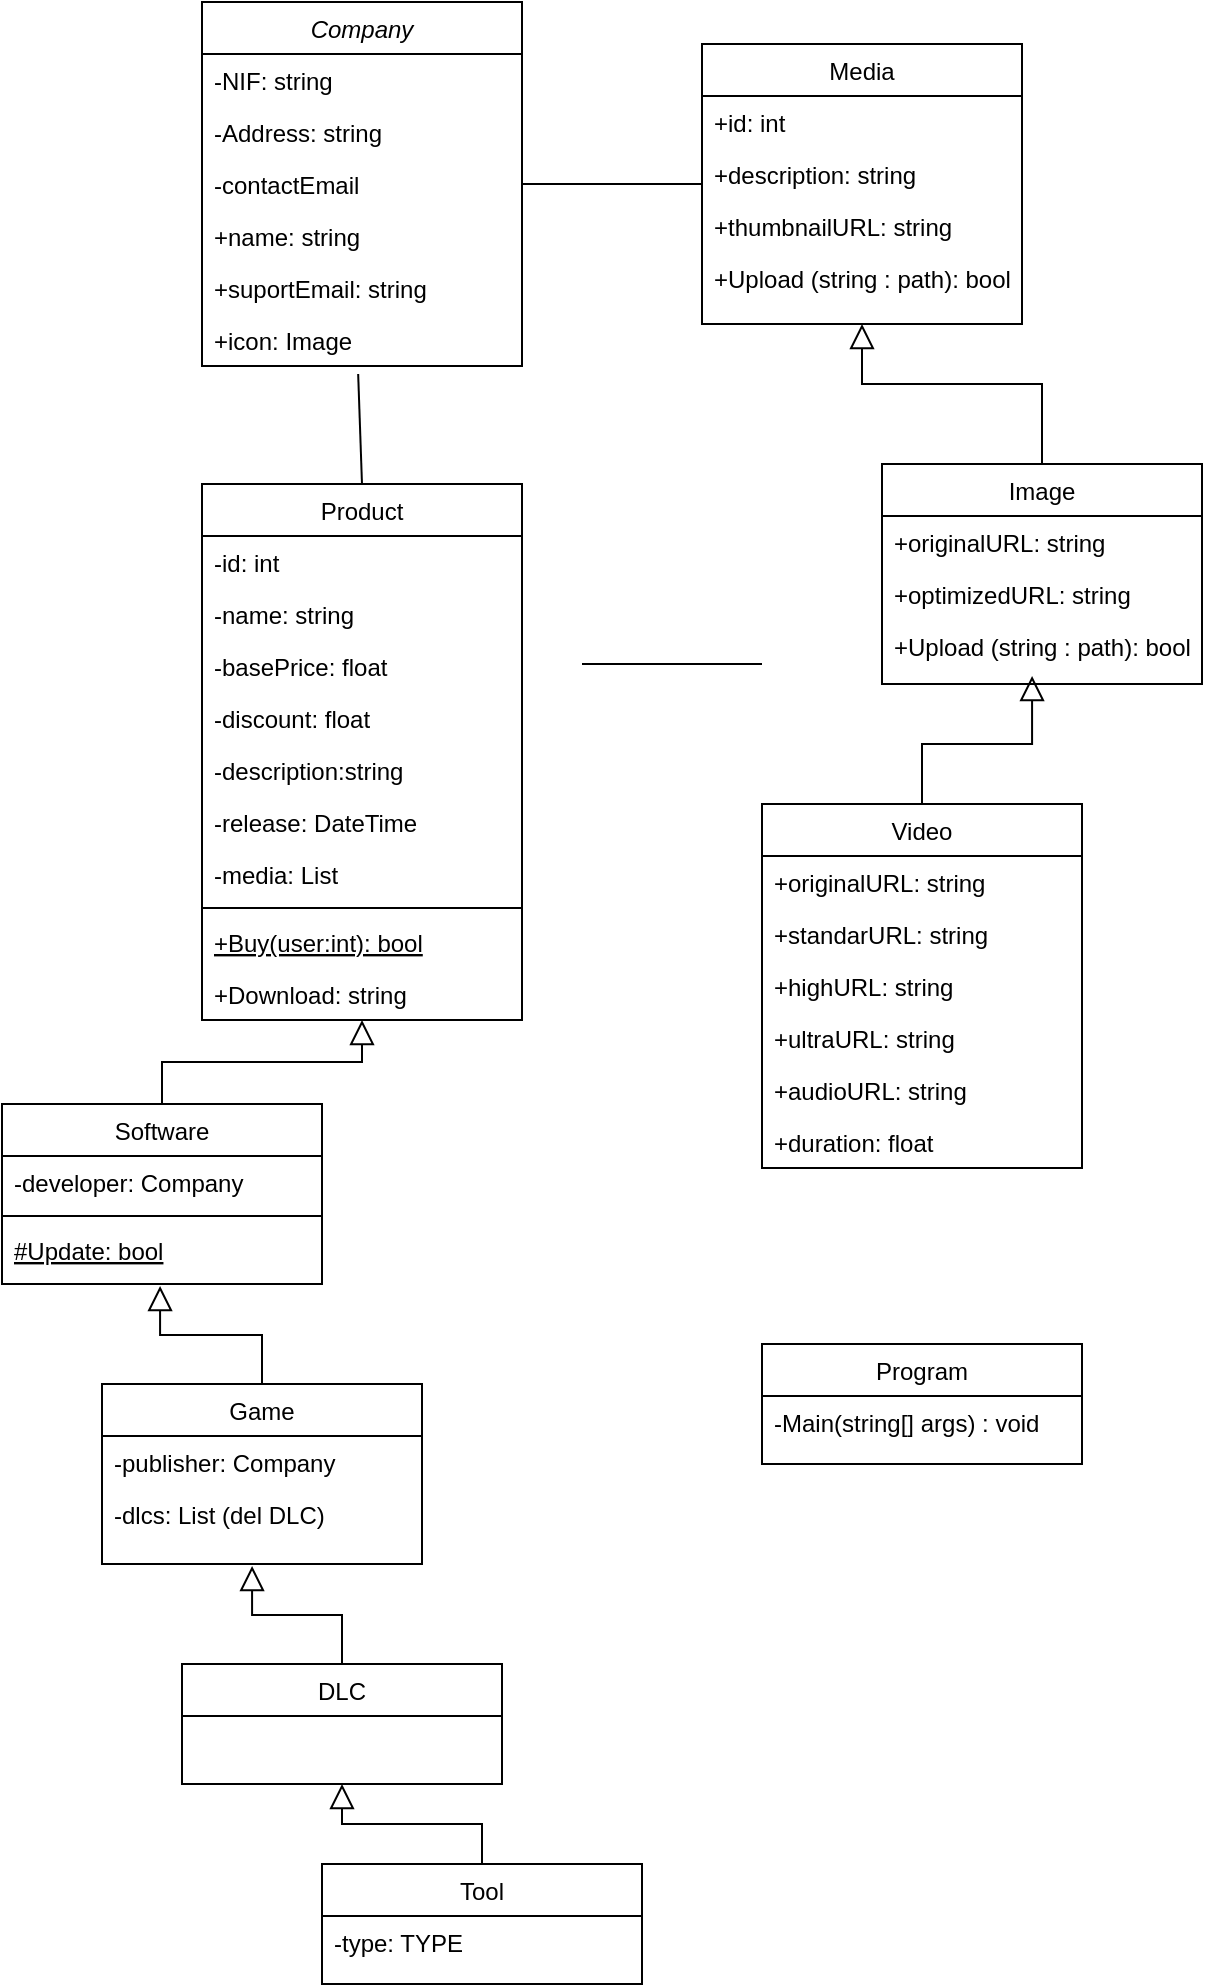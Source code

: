 <mxfile version="21.1.8" type="github">
  <diagram id="C5RBs43oDa-KdzZeNtuy" name="Page-1">
    <mxGraphModel dx="474" dy="795" grid="1" gridSize="10" guides="1" tooltips="1" connect="1" arrows="1" fold="1" page="1" pageScale="1" pageWidth="827" pageHeight="1169" background="none" math="0" shadow="0">
      <root>
        <mxCell id="WIyWlLk6GJQsqaUBKTNV-0" />
        <mxCell id="WIyWlLk6GJQsqaUBKTNV-1" parent="WIyWlLk6GJQsqaUBKTNV-0" />
        <mxCell id="zkfFHV4jXpPFQw0GAbJ--0" value="Company&#xa;" style="swimlane;fontStyle=2;align=center;verticalAlign=top;childLayout=stackLayout;horizontal=1;startSize=26;horizontalStack=0;resizeParent=1;resizeLast=0;collapsible=1;marginBottom=0;rounded=0;shadow=0;strokeWidth=1;" parent="WIyWlLk6GJQsqaUBKTNV-1" vertex="1">
          <mxGeometry x="200" y="19" width="160" height="182" as="geometry">
            <mxRectangle x="230" y="140" width="160" height="26" as="alternateBounds" />
          </mxGeometry>
        </mxCell>
        <mxCell id="zkfFHV4jXpPFQw0GAbJ--1" value="-NIF: string" style="text;align=left;verticalAlign=top;spacingLeft=4;spacingRight=4;overflow=hidden;rotatable=0;points=[[0,0.5],[1,0.5]];portConstraint=eastwest;" parent="zkfFHV4jXpPFQw0GAbJ--0" vertex="1">
          <mxGeometry y="26" width="160" height="26" as="geometry" />
        </mxCell>
        <mxCell id="zkfFHV4jXpPFQw0GAbJ--2" value="-Address: string" style="text;align=left;verticalAlign=top;spacingLeft=4;spacingRight=4;overflow=hidden;rotatable=0;points=[[0,0.5],[1,0.5]];portConstraint=eastwest;rounded=0;shadow=0;html=0;" parent="zkfFHV4jXpPFQw0GAbJ--0" vertex="1">
          <mxGeometry y="52" width="160" height="26" as="geometry" />
        </mxCell>
        <mxCell id="zkfFHV4jXpPFQw0GAbJ--3" value="-contactEmail" style="text;align=left;verticalAlign=top;spacingLeft=4;spacingRight=4;overflow=hidden;rotatable=0;points=[[0,0.5],[1,0.5]];portConstraint=eastwest;rounded=0;shadow=0;html=0;" parent="zkfFHV4jXpPFQw0GAbJ--0" vertex="1">
          <mxGeometry y="78" width="160" height="26" as="geometry" />
        </mxCell>
        <mxCell id="WsR7ZNrrbno6VgP_Iiki-0" value="+name: string" style="text;align=left;verticalAlign=top;spacingLeft=4;spacingRight=4;overflow=hidden;rotatable=0;points=[[0,0.5],[1,0.5]];portConstraint=eastwest;rounded=0;shadow=0;html=0;" parent="zkfFHV4jXpPFQw0GAbJ--0" vertex="1">
          <mxGeometry y="104" width="160" height="26" as="geometry" />
        </mxCell>
        <mxCell id="WsR7ZNrrbno6VgP_Iiki-3" value="+suportEmail: string" style="text;align=left;verticalAlign=top;spacingLeft=4;spacingRight=4;overflow=hidden;rotatable=0;points=[[0,0.5],[1,0.5]];portConstraint=eastwest;rounded=0;shadow=0;html=0;" parent="zkfFHV4jXpPFQw0GAbJ--0" vertex="1">
          <mxGeometry y="130" width="160" height="26" as="geometry" />
        </mxCell>
        <mxCell id="WsR7ZNrrbno6VgP_Iiki-1" value="+icon: Image" style="text;align=left;verticalAlign=top;spacingLeft=4;spacingRight=4;overflow=hidden;rotatable=0;points=[[0,0.5],[1,0.5]];portConstraint=eastwest;rounded=0;shadow=0;html=0;" parent="zkfFHV4jXpPFQw0GAbJ--0" vertex="1">
          <mxGeometry y="156" width="160" height="26" as="geometry" />
        </mxCell>
        <mxCell id="zkfFHV4jXpPFQw0GAbJ--6" value="Product" style="swimlane;fontStyle=0;align=center;verticalAlign=top;childLayout=stackLayout;horizontal=1;startSize=26;horizontalStack=0;resizeParent=1;resizeLast=0;collapsible=1;marginBottom=0;rounded=0;shadow=0;strokeWidth=1;" parent="WIyWlLk6GJQsqaUBKTNV-1" vertex="1">
          <mxGeometry x="200" y="260" width="160" height="268" as="geometry">
            <mxRectangle x="130" y="380" width="160" height="26" as="alternateBounds" />
          </mxGeometry>
        </mxCell>
        <mxCell id="zkfFHV4jXpPFQw0GAbJ--7" value="-id: int" style="text;align=left;verticalAlign=top;spacingLeft=4;spacingRight=4;overflow=hidden;rotatable=0;points=[[0,0.5],[1,0.5]];portConstraint=eastwest;" parent="zkfFHV4jXpPFQw0GAbJ--6" vertex="1">
          <mxGeometry y="26" width="160" height="26" as="geometry" />
        </mxCell>
        <mxCell id="yvvaUkEDVzTuBJZmeQ-1-7" value="-name: string" style="text;align=left;verticalAlign=top;spacingLeft=4;spacingRight=4;overflow=hidden;rotatable=0;points=[[0,0.5],[1,0.5]];portConstraint=eastwest;rounded=0;shadow=0;html=0;" parent="zkfFHV4jXpPFQw0GAbJ--6" vertex="1">
          <mxGeometry y="52" width="160" height="26" as="geometry" />
        </mxCell>
        <mxCell id="yvvaUkEDVzTuBJZmeQ-1-6" value="-basePrice: float" style="text;align=left;verticalAlign=top;spacingLeft=4;spacingRight=4;overflow=hidden;rotatable=0;points=[[0,0.5],[1,0.5]];portConstraint=eastwest;rounded=0;shadow=0;html=0;" parent="zkfFHV4jXpPFQw0GAbJ--6" vertex="1">
          <mxGeometry y="78" width="160" height="26" as="geometry" />
        </mxCell>
        <mxCell id="yvvaUkEDVzTuBJZmeQ-1-5" value="-discount: float" style="text;align=left;verticalAlign=top;spacingLeft=4;spacingRight=4;overflow=hidden;rotatable=0;points=[[0,0.5],[1,0.5]];portConstraint=eastwest;rounded=0;shadow=0;html=0;" parent="zkfFHV4jXpPFQw0GAbJ--6" vertex="1">
          <mxGeometry y="104" width="160" height="26" as="geometry" />
        </mxCell>
        <mxCell id="yvvaUkEDVzTuBJZmeQ-1-4" value="-description:string" style="text;align=left;verticalAlign=top;spacingLeft=4;spacingRight=4;overflow=hidden;rotatable=0;points=[[0,0.5],[1,0.5]];portConstraint=eastwest;rounded=0;shadow=0;html=0;" parent="zkfFHV4jXpPFQw0GAbJ--6" vertex="1">
          <mxGeometry y="130" width="160" height="26" as="geometry" />
        </mxCell>
        <mxCell id="yvvaUkEDVzTuBJZmeQ-1-3" value="-release: DateTime" style="text;align=left;verticalAlign=top;spacingLeft=4;spacingRight=4;overflow=hidden;rotatable=0;points=[[0,0.5],[1,0.5]];portConstraint=eastwest;rounded=0;shadow=0;html=0;" parent="zkfFHV4jXpPFQw0GAbJ--6" vertex="1">
          <mxGeometry y="156" width="160" height="26" as="geometry" />
        </mxCell>
        <mxCell id="zkfFHV4jXpPFQw0GAbJ--8" value="-media: List" style="text;align=left;verticalAlign=top;spacingLeft=4;spacingRight=4;overflow=hidden;rotatable=0;points=[[0,0.5],[1,0.5]];portConstraint=eastwest;rounded=0;shadow=0;html=0;" parent="zkfFHV4jXpPFQw0GAbJ--6" vertex="1">
          <mxGeometry y="182" width="160" height="26" as="geometry" />
        </mxCell>
        <mxCell id="zkfFHV4jXpPFQw0GAbJ--9" value="" style="line;html=1;strokeWidth=1;align=left;verticalAlign=middle;spacingTop=-1;spacingLeft=3;spacingRight=3;rotatable=0;labelPosition=right;points=[];portConstraint=eastwest;" parent="zkfFHV4jXpPFQw0GAbJ--6" vertex="1">
          <mxGeometry y="208" width="160" height="8" as="geometry" />
        </mxCell>
        <mxCell id="zkfFHV4jXpPFQw0GAbJ--10" value="+Buy(user:int): bool" style="text;align=left;verticalAlign=top;spacingLeft=4;spacingRight=4;overflow=hidden;rotatable=0;points=[[0,0.5],[1,0.5]];portConstraint=eastwest;fontStyle=4" parent="zkfFHV4jXpPFQw0GAbJ--6" vertex="1">
          <mxGeometry y="216" width="160" height="26" as="geometry" />
        </mxCell>
        <mxCell id="zkfFHV4jXpPFQw0GAbJ--11" value="+Download: string" style="text;align=left;verticalAlign=top;spacingLeft=4;spacingRight=4;overflow=hidden;rotatable=0;points=[[0,0.5],[1,0.5]];portConstraint=eastwest;" parent="zkfFHV4jXpPFQw0GAbJ--6" vertex="1">
          <mxGeometry y="242" width="160" height="26" as="geometry" />
        </mxCell>
        <mxCell id="zkfFHV4jXpPFQw0GAbJ--17" value="Program" style="swimlane;fontStyle=0;align=center;verticalAlign=top;childLayout=stackLayout;horizontal=1;startSize=26;horizontalStack=0;resizeParent=1;resizeLast=0;collapsible=1;marginBottom=0;rounded=0;shadow=0;strokeWidth=1;" parent="WIyWlLk6GJQsqaUBKTNV-1" vertex="1">
          <mxGeometry x="480" y="690" width="160" height="60" as="geometry">
            <mxRectangle x="550" y="140" width="160" height="26" as="alternateBounds" />
          </mxGeometry>
        </mxCell>
        <mxCell id="zkfFHV4jXpPFQw0GAbJ--18" value="-Main(string[] args) : void" style="text;align=left;verticalAlign=top;spacingLeft=4;spacingRight=4;overflow=hidden;rotatable=0;points=[[0,0.5],[1,0.5]];portConstraint=eastwest;" parent="zkfFHV4jXpPFQw0GAbJ--17" vertex="1">
          <mxGeometry y="26" width="160" height="26" as="geometry" />
        </mxCell>
        <mxCell id="yvvaUkEDVzTuBJZmeQ-1-9" value="Software" style="swimlane;fontStyle=0;align=center;verticalAlign=top;childLayout=stackLayout;horizontal=1;startSize=26;horizontalStack=0;resizeParent=1;resizeLast=0;collapsible=1;marginBottom=0;rounded=0;shadow=0;strokeWidth=1;" parent="WIyWlLk6GJQsqaUBKTNV-1" vertex="1">
          <mxGeometry x="100" y="570" width="160" height="90" as="geometry">
            <mxRectangle x="130" y="380" width="160" height="26" as="alternateBounds" />
          </mxGeometry>
        </mxCell>
        <mxCell id="yvvaUkEDVzTuBJZmeQ-1-10" value="-developer: Company" style="text;align=left;verticalAlign=top;spacingLeft=4;spacingRight=4;overflow=hidden;rotatable=0;points=[[0,0.5],[1,0.5]];portConstraint=eastwest;" parent="yvvaUkEDVzTuBJZmeQ-1-9" vertex="1">
          <mxGeometry y="26" width="160" height="26" as="geometry" />
        </mxCell>
        <mxCell id="yvvaUkEDVzTuBJZmeQ-1-17" value="" style="line;html=1;strokeWidth=1;align=left;verticalAlign=middle;spacingTop=-1;spacingLeft=3;spacingRight=3;rotatable=0;labelPosition=right;points=[];portConstraint=eastwest;" parent="yvvaUkEDVzTuBJZmeQ-1-9" vertex="1">
          <mxGeometry y="52" width="160" height="8" as="geometry" />
        </mxCell>
        <mxCell id="yvvaUkEDVzTuBJZmeQ-1-18" value="#Update: bool" style="text;align=left;verticalAlign=top;spacingLeft=4;spacingRight=4;overflow=hidden;rotatable=0;points=[[0,0.5],[1,0.5]];portConstraint=eastwest;fontStyle=4" parent="yvvaUkEDVzTuBJZmeQ-1-9" vertex="1">
          <mxGeometry y="60" width="160" height="26" as="geometry" />
        </mxCell>
        <mxCell id="yvvaUkEDVzTuBJZmeQ-1-21" value="" style="endArrow=block;endSize=10;endFill=0;shadow=0;strokeWidth=1;rounded=0;edgeStyle=elbowEdgeStyle;elbow=vertical;exitX=0.5;exitY=0;exitDx=0;exitDy=0;" parent="WIyWlLk6GJQsqaUBKTNV-1" source="yvvaUkEDVzTuBJZmeQ-1-9" target="zkfFHV4jXpPFQw0GAbJ--11" edge="1">
          <mxGeometry width="160" relative="1" as="geometry">
            <mxPoint x="278" y="794" as="sourcePoint" />
            <mxPoint x="290" y="670" as="targetPoint" />
          </mxGeometry>
        </mxCell>
        <mxCell id="yvvaUkEDVzTuBJZmeQ-1-22" value="Game" style="swimlane;fontStyle=0;align=center;verticalAlign=top;childLayout=stackLayout;horizontal=1;startSize=26;horizontalStack=0;resizeParent=1;resizeLast=0;collapsible=1;marginBottom=0;rounded=0;shadow=0;strokeWidth=1;" parent="WIyWlLk6GJQsqaUBKTNV-1" vertex="1">
          <mxGeometry x="150" y="710" width="160" height="90" as="geometry">
            <mxRectangle x="130" y="380" width="160" height="26" as="alternateBounds" />
          </mxGeometry>
        </mxCell>
        <mxCell id="yvvaUkEDVzTuBJZmeQ-1-23" value="-publisher: Company" style="text;align=left;verticalAlign=top;spacingLeft=4;spacingRight=4;overflow=hidden;rotatable=0;points=[[0,0.5],[1,0.5]];portConstraint=eastwest;" parent="yvvaUkEDVzTuBJZmeQ-1-22" vertex="1">
          <mxGeometry y="26" width="160" height="26" as="geometry" />
        </mxCell>
        <mxCell id="yvvaUkEDVzTuBJZmeQ-1-27" value="-dlcs: List (del DLC)" style="text;align=left;verticalAlign=top;spacingLeft=4;spacingRight=4;overflow=hidden;rotatable=0;points=[[0,0.5],[1,0.5]];portConstraint=eastwest;" parent="yvvaUkEDVzTuBJZmeQ-1-22" vertex="1">
          <mxGeometry y="52" width="160" height="38" as="geometry" />
        </mxCell>
        <mxCell id="yvvaUkEDVzTuBJZmeQ-1-29" value="" style="endArrow=block;endSize=10;endFill=0;shadow=0;strokeWidth=1;rounded=0;edgeStyle=elbowEdgeStyle;elbow=vertical;exitX=0.5;exitY=0;exitDx=0;exitDy=0;entryX=0.494;entryY=1.192;entryDx=0;entryDy=0;entryPerimeter=0;" parent="WIyWlLk6GJQsqaUBKTNV-1" source="yvvaUkEDVzTuBJZmeQ-1-22" target="yvvaUkEDVzTuBJZmeQ-1-18" edge="1">
          <mxGeometry width="160" relative="1" as="geometry">
            <mxPoint x="230" y="802" as="sourcePoint" />
            <mxPoint x="340" y="760" as="targetPoint" />
          </mxGeometry>
        </mxCell>
        <mxCell id="yvvaUkEDVzTuBJZmeQ-1-30" value="DLC" style="swimlane;fontStyle=0;align=center;verticalAlign=top;childLayout=stackLayout;horizontal=1;startSize=26;horizontalStack=0;resizeParent=1;resizeLast=0;collapsible=1;marginBottom=0;rounded=0;shadow=0;strokeWidth=1;" parent="WIyWlLk6GJQsqaUBKTNV-1" vertex="1">
          <mxGeometry x="190" y="850" width="160" height="60" as="geometry">
            <mxRectangle x="130" y="380" width="160" height="26" as="alternateBounds" />
          </mxGeometry>
        </mxCell>
        <mxCell id="yvvaUkEDVzTuBJZmeQ-1-33" value="" style="endArrow=block;endSize=10;endFill=0;shadow=0;strokeWidth=1;rounded=0;edgeStyle=elbowEdgeStyle;elbow=vertical;exitX=0.5;exitY=0;exitDx=0;exitDy=0;entryX=0.469;entryY=1.026;entryDx=0;entryDy=0;entryPerimeter=0;" parent="WIyWlLk6GJQsqaUBKTNV-1" source="yvvaUkEDVzTuBJZmeQ-1-30" target="yvvaUkEDVzTuBJZmeQ-1-27" edge="1">
          <mxGeometry width="160" relative="1" as="geometry">
            <mxPoint x="244" y="820" as="sourcePoint" />
            <mxPoint x="414" y="770" as="targetPoint" />
          </mxGeometry>
        </mxCell>
        <mxCell id="yvvaUkEDVzTuBJZmeQ-1-35" value="Tool" style="swimlane;fontStyle=0;align=center;verticalAlign=top;childLayout=stackLayout;horizontal=1;startSize=26;horizontalStack=0;resizeParent=1;resizeLast=0;collapsible=1;marginBottom=0;rounded=0;shadow=0;strokeWidth=1;" parent="WIyWlLk6GJQsqaUBKTNV-1" vertex="1">
          <mxGeometry x="260" y="950" width="160" height="60" as="geometry">
            <mxRectangle x="130" y="380" width="160" height="26" as="alternateBounds" />
          </mxGeometry>
        </mxCell>
        <mxCell id="yvvaUkEDVzTuBJZmeQ-1-36" value="-type: TYPE" style="text;align=left;verticalAlign=top;spacingLeft=4;spacingRight=4;overflow=hidden;rotatable=0;points=[[0,0.5],[1,0.5]];portConstraint=eastwest;" parent="yvvaUkEDVzTuBJZmeQ-1-35" vertex="1">
          <mxGeometry y="26" width="160" height="26" as="geometry" />
        </mxCell>
        <mxCell id="yvvaUkEDVzTuBJZmeQ-1-39" value="" style="endArrow=block;endSize=10;endFill=0;shadow=0;strokeWidth=1;rounded=0;edgeStyle=elbowEdgeStyle;elbow=vertical;exitX=0.5;exitY=0;exitDx=0;exitDy=0;entryX=0.5;entryY=1;entryDx=0;entryDy=0;" parent="WIyWlLk6GJQsqaUBKTNV-1" source="yvvaUkEDVzTuBJZmeQ-1-35" target="yvvaUkEDVzTuBJZmeQ-1-30" edge="1">
          <mxGeometry width="160" relative="1" as="geometry">
            <mxPoint x="405" y="1059" as="sourcePoint" />
            <mxPoint x="380" y="1020" as="targetPoint" />
          </mxGeometry>
        </mxCell>
        <mxCell id="yvvaUkEDVzTuBJZmeQ-1-40" value="Media" style="swimlane;fontStyle=0;align=center;verticalAlign=top;childLayout=stackLayout;horizontal=1;startSize=26;horizontalStack=0;resizeParent=1;resizeLast=0;collapsible=1;marginBottom=0;rounded=0;shadow=0;strokeWidth=1;" parent="WIyWlLk6GJQsqaUBKTNV-1" vertex="1">
          <mxGeometry x="450" y="40" width="160" height="140" as="geometry">
            <mxRectangle x="550" y="140" width="160" height="26" as="alternateBounds" />
          </mxGeometry>
        </mxCell>
        <mxCell id="yvvaUkEDVzTuBJZmeQ-1-41" value="+id: int" style="text;align=left;verticalAlign=top;spacingLeft=4;spacingRight=4;overflow=hidden;rotatable=0;points=[[0,0.5],[1,0.5]];portConstraint=eastwest;" parent="yvvaUkEDVzTuBJZmeQ-1-40" vertex="1">
          <mxGeometry y="26" width="160" height="26" as="geometry" />
        </mxCell>
        <mxCell id="yvvaUkEDVzTuBJZmeQ-1-42" value="+description: string" style="text;align=left;verticalAlign=top;spacingLeft=4;spacingRight=4;overflow=hidden;rotatable=0;points=[[0,0.5],[1,0.5]];portConstraint=eastwest;rounded=0;shadow=0;html=0;" parent="yvvaUkEDVzTuBJZmeQ-1-40" vertex="1">
          <mxGeometry y="52" width="160" height="26" as="geometry" />
        </mxCell>
        <mxCell id="yvvaUkEDVzTuBJZmeQ-1-43" value="+thumbnailURL: string" style="text;align=left;verticalAlign=top;spacingLeft=4;spacingRight=4;overflow=hidden;rotatable=0;points=[[0,0.5],[1,0.5]];portConstraint=eastwest;rounded=0;shadow=0;html=0;" parent="yvvaUkEDVzTuBJZmeQ-1-40" vertex="1">
          <mxGeometry y="78" width="160" height="26" as="geometry" />
        </mxCell>
        <mxCell id="yvvaUkEDVzTuBJZmeQ-1-44" value="+Upload (string : path): bool" style="text;align=left;verticalAlign=top;spacingLeft=4;spacingRight=4;overflow=hidden;rotatable=0;points=[[0,0.5],[1,0.5]];portConstraint=eastwest;rounded=0;shadow=0;html=0;" parent="yvvaUkEDVzTuBJZmeQ-1-40" vertex="1">
          <mxGeometry y="104" width="160" height="26" as="geometry" />
        </mxCell>
        <mxCell id="yvvaUkEDVzTuBJZmeQ-1-49" value="Image" style="swimlane;fontStyle=0;align=center;verticalAlign=top;childLayout=stackLayout;horizontal=1;startSize=26;horizontalStack=0;resizeParent=1;resizeLast=0;collapsible=1;marginBottom=0;rounded=0;shadow=0;strokeWidth=1;" parent="WIyWlLk6GJQsqaUBKTNV-1" vertex="1">
          <mxGeometry x="540" y="250" width="160" height="110" as="geometry">
            <mxRectangle x="550" y="140" width="160" height="26" as="alternateBounds" />
          </mxGeometry>
        </mxCell>
        <mxCell id="yvvaUkEDVzTuBJZmeQ-1-50" value="+originalURL: string" style="text;align=left;verticalAlign=top;spacingLeft=4;spacingRight=4;overflow=hidden;rotatable=0;points=[[0,0.5],[1,0.5]];portConstraint=eastwest;" parent="yvvaUkEDVzTuBJZmeQ-1-49" vertex="1">
          <mxGeometry y="26" width="160" height="26" as="geometry" />
        </mxCell>
        <mxCell id="yvvaUkEDVzTuBJZmeQ-1-51" value="+optimizedURL: string" style="text;align=left;verticalAlign=top;spacingLeft=4;spacingRight=4;overflow=hidden;rotatable=0;points=[[0,0.5],[1,0.5]];portConstraint=eastwest;rounded=0;shadow=0;html=0;" parent="yvvaUkEDVzTuBJZmeQ-1-49" vertex="1">
          <mxGeometry y="52" width="160" height="26" as="geometry" />
        </mxCell>
        <mxCell id="yvvaUkEDVzTuBJZmeQ-1-53" value="+Upload (string : path): bool" style="text;align=left;verticalAlign=top;spacingLeft=4;spacingRight=4;overflow=hidden;rotatable=0;points=[[0,0.5],[1,0.5]];portConstraint=eastwest;rounded=0;shadow=0;html=0;" parent="yvvaUkEDVzTuBJZmeQ-1-49" vertex="1">
          <mxGeometry y="78" width="160" height="26" as="geometry" />
        </mxCell>
        <mxCell id="yvvaUkEDVzTuBJZmeQ-1-54" value="" style="endArrow=block;endSize=10;endFill=0;shadow=0;strokeWidth=1;rounded=0;edgeStyle=elbowEdgeStyle;elbow=vertical;entryX=0.5;entryY=1;entryDx=0;entryDy=0;exitX=0.5;exitY=0;exitDx=0;exitDy=0;" parent="WIyWlLk6GJQsqaUBKTNV-1" source="yvvaUkEDVzTuBJZmeQ-1-49" target="yvvaUkEDVzTuBJZmeQ-1-40" edge="1">
          <mxGeometry width="160" relative="1" as="geometry">
            <mxPoint x="540" y="490" as="sourcePoint" />
            <mxPoint x="480" y="500" as="targetPoint" />
            <Array as="points">
              <mxPoint x="630" y="210" />
            </Array>
          </mxGeometry>
        </mxCell>
        <mxCell id="yvvaUkEDVzTuBJZmeQ-1-56" value="Video" style="swimlane;fontStyle=0;align=center;verticalAlign=top;childLayout=stackLayout;horizontal=1;startSize=26;horizontalStack=0;resizeParent=1;resizeLast=0;collapsible=1;marginBottom=0;rounded=0;shadow=0;strokeWidth=1;" parent="WIyWlLk6GJQsqaUBKTNV-1" vertex="1">
          <mxGeometry x="480" y="420" width="160" height="182" as="geometry">
            <mxRectangle x="550" y="140" width="160" height="26" as="alternateBounds" />
          </mxGeometry>
        </mxCell>
        <mxCell id="yvvaUkEDVzTuBJZmeQ-1-57" value="+originalURL: string" style="text;align=left;verticalAlign=top;spacingLeft=4;spacingRight=4;overflow=hidden;rotatable=0;points=[[0,0.5],[1,0.5]];portConstraint=eastwest;" parent="yvvaUkEDVzTuBJZmeQ-1-56" vertex="1">
          <mxGeometry y="26" width="160" height="26" as="geometry" />
        </mxCell>
        <mxCell id="yvvaUkEDVzTuBJZmeQ-1-58" value="+standarURL: string" style="text;align=left;verticalAlign=top;spacingLeft=4;spacingRight=4;overflow=hidden;rotatable=0;points=[[0,0.5],[1,0.5]];portConstraint=eastwest;rounded=0;shadow=0;html=0;" parent="yvvaUkEDVzTuBJZmeQ-1-56" vertex="1">
          <mxGeometry y="52" width="160" height="26" as="geometry" />
        </mxCell>
        <mxCell id="yvvaUkEDVzTuBJZmeQ-1-59" value="+highURL: string" style="text;align=left;verticalAlign=top;spacingLeft=4;spacingRight=4;overflow=hidden;rotatable=0;points=[[0,0.5],[1,0.5]];portConstraint=eastwest;rounded=0;shadow=0;html=0;" parent="yvvaUkEDVzTuBJZmeQ-1-56" vertex="1">
          <mxGeometry y="78" width="160" height="26" as="geometry" />
        </mxCell>
        <mxCell id="yvvaUkEDVzTuBJZmeQ-1-60" value="+ultraURL: string" style="text;align=left;verticalAlign=top;spacingLeft=4;spacingRight=4;overflow=hidden;rotatable=0;points=[[0,0.5],[1,0.5]];portConstraint=eastwest;rounded=0;shadow=0;html=0;" parent="yvvaUkEDVzTuBJZmeQ-1-56" vertex="1">
          <mxGeometry y="104" width="160" height="26" as="geometry" />
        </mxCell>
        <mxCell id="yvvaUkEDVzTuBJZmeQ-1-61" value="+audioURL: string" style="text;align=left;verticalAlign=top;spacingLeft=4;spacingRight=4;overflow=hidden;rotatable=0;points=[[0,0.5],[1,0.5]];portConstraint=eastwest;rounded=0;shadow=0;html=0;" parent="yvvaUkEDVzTuBJZmeQ-1-56" vertex="1">
          <mxGeometry y="130" width="160" height="26" as="geometry" />
        </mxCell>
        <mxCell id="yvvaUkEDVzTuBJZmeQ-1-62" value="+duration: float" style="text;align=left;verticalAlign=top;spacingLeft=4;spacingRight=4;overflow=hidden;rotatable=0;points=[[0,0.5],[1,0.5]];portConstraint=eastwest;rounded=0;shadow=0;html=0;" parent="yvvaUkEDVzTuBJZmeQ-1-56" vertex="1">
          <mxGeometry y="156" width="160" height="26" as="geometry" />
        </mxCell>
        <mxCell id="yvvaUkEDVzTuBJZmeQ-1-63" value="" style="endArrow=block;endSize=10;endFill=0;shadow=0;strokeWidth=1;rounded=0;edgeStyle=elbowEdgeStyle;elbow=vertical;exitX=0.5;exitY=0;exitDx=0;exitDy=0;entryX=0.469;entryY=1.077;entryDx=0;entryDy=0;entryPerimeter=0;" parent="WIyWlLk6GJQsqaUBKTNV-1" source="yvvaUkEDVzTuBJZmeQ-1-56" target="yvvaUkEDVzTuBJZmeQ-1-53" edge="1">
          <mxGeometry width="160" relative="1" as="geometry">
            <mxPoint x="469.5" y="710" as="sourcePoint" />
            <mxPoint x="469.5" y="670" as="targetPoint" />
            <Array as="points">
              <mxPoint x="610" y="390" />
            </Array>
          </mxGeometry>
        </mxCell>
        <mxCell id="tYy-OoRellEbmh8KxCJ7-2" value="" style="endArrow=none;html=1;rounded=0;" edge="1" parent="WIyWlLk6GJQsqaUBKTNV-1" source="zkfFHV4jXpPFQw0GAbJ--0" target="yvvaUkEDVzTuBJZmeQ-1-40">
          <mxGeometry width="50" height="50" relative="1" as="geometry">
            <mxPoint x="420" y="190" as="sourcePoint" />
            <mxPoint x="450" y="240" as="targetPoint" />
          </mxGeometry>
        </mxCell>
        <mxCell id="tYy-OoRellEbmh8KxCJ7-13" value="" style="endArrow=none;html=1;rounded=0;entryX=0.488;entryY=1.154;entryDx=0;entryDy=0;entryPerimeter=0;exitX=0.5;exitY=0;exitDx=0;exitDy=0;" edge="1" parent="WIyWlLk6GJQsqaUBKTNV-1" source="zkfFHV4jXpPFQw0GAbJ--6" target="WsR7ZNrrbno6VgP_Iiki-1">
          <mxGeometry width="50" height="50" relative="1" as="geometry">
            <mxPoint x="420" y="340" as="sourcePoint" />
            <mxPoint x="470" y="290" as="targetPoint" />
          </mxGeometry>
        </mxCell>
        <mxCell id="tYy-OoRellEbmh8KxCJ7-15" value="" style="endArrow=none;html=1;rounded=0;" edge="1" parent="WIyWlLk6GJQsqaUBKTNV-1">
          <mxGeometry width="50" height="50" relative="1" as="geometry">
            <mxPoint x="390" y="350" as="sourcePoint" />
            <mxPoint x="480" y="350" as="targetPoint" />
          </mxGeometry>
        </mxCell>
      </root>
    </mxGraphModel>
  </diagram>
</mxfile>
